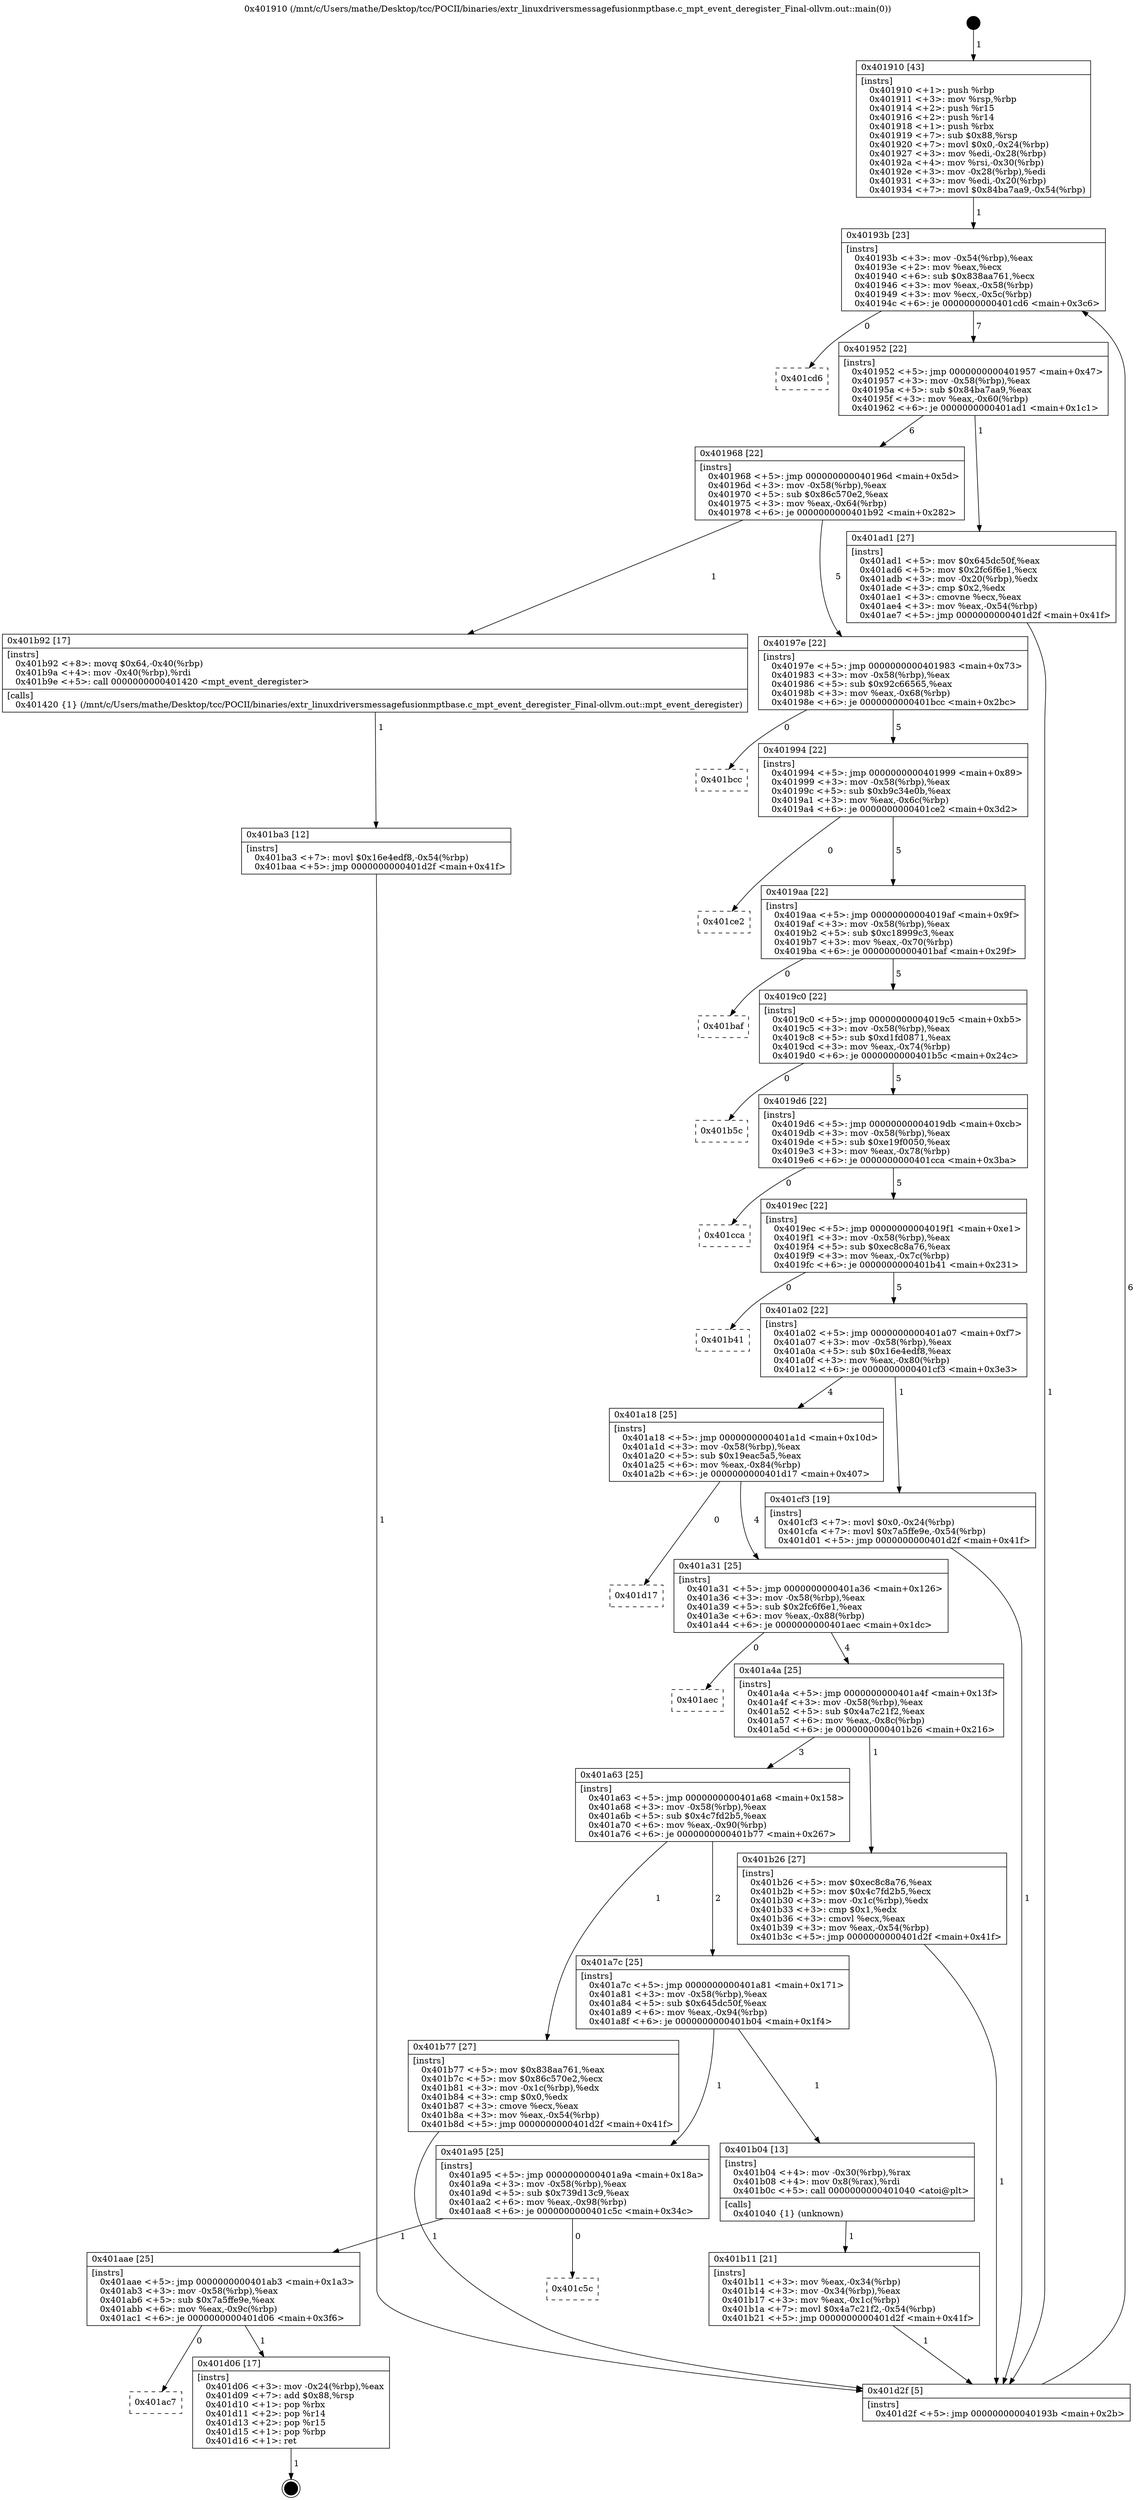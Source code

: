 digraph "0x401910" {
  label = "0x401910 (/mnt/c/Users/mathe/Desktop/tcc/POCII/binaries/extr_linuxdriversmessagefusionmptbase.c_mpt_event_deregister_Final-ollvm.out::main(0))"
  labelloc = "t"
  node[shape=record]

  Entry [label="",width=0.3,height=0.3,shape=circle,fillcolor=black,style=filled]
  "0x40193b" [label="{
     0x40193b [23]\l
     | [instrs]\l
     &nbsp;&nbsp;0x40193b \<+3\>: mov -0x54(%rbp),%eax\l
     &nbsp;&nbsp;0x40193e \<+2\>: mov %eax,%ecx\l
     &nbsp;&nbsp;0x401940 \<+6\>: sub $0x838aa761,%ecx\l
     &nbsp;&nbsp;0x401946 \<+3\>: mov %eax,-0x58(%rbp)\l
     &nbsp;&nbsp;0x401949 \<+3\>: mov %ecx,-0x5c(%rbp)\l
     &nbsp;&nbsp;0x40194c \<+6\>: je 0000000000401cd6 \<main+0x3c6\>\l
  }"]
  "0x401cd6" [label="{
     0x401cd6\l
  }", style=dashed]
  "0x401952" [label="{
     0x401952 [22]\l
     | [instrs]\l
     &nbsp;&nbsp;0x401952 \<+5\>: jmp 0000000000401957 \<main+0x47\>\l
     &nbsp;&nbsp;0x401957 \<+3\>: mov -0x58(%rbp),%eax\l
     &nbsp;&nbsp;0x40195a \<+5\>: sub $0x84ba7aa9,%eax\l
     &nbsp;&nbsp;0x40195f \<+3\>: mov %eax,-0x60(%rbp)\l
     &nbsp;&nbsp;0x401962 \<+6\>: je 0000000000401ad1 \<main+0x1c1\>\l
  }"]
  Exit [label="",width=0.3,height=0.3,shape=circle,fillcolor=black,style=filled,peripheries=2]
  "0x401ad1" [label="{
     0x401ad1 [27]\l
     | [instrs]\l
     &nbsp;&nbsp;0x401ad1 \<+5\>: mov $0x645dc50f,%eax\l
     &nbsp;&nbsp;0x401ad6 \<+5\>: mov $0x2fc6f6e1,%ecx\l
     &nbsp;&nbsp;0x401adb \<+3\>: mov -0x20(%rbp),%edx\l
     &nbsp;&nbsp;0x401ade \<+3\>: cmp $0x2,%edx\l
     &nbsp;&nbsp;0x401ae1 \<+3\>: cmovne %ecx,%eax\l
     &nbsp;&nbsp;0x401ae4 \<+3\>: mov %eax,-0x54(%rbp)\l
     &nbsp;&nbsp;0x401ae7 \<+5\>: jmp 0000000000401d2f \<main+0x41f\>\l
  }"]
  "0x401968" [label="{
     0x401968 [22]\l
     | [instrs]\l
     &nbsp;&nbsp;0x401968 \<+5\>: jmp 000000000040196d \<main+0x5d\>\l
     &nbsp;&nbsp;0x40196d \<+3\>: mov -0x58(%rbp),%eax\l
     &nbsp;&nbsp;0x401970 \<+5\>: sub $0x86c570e2,%eax\l
     &nbsp;&nbsp;0x401975 \<+3\>: mov %eax,-0x64(%rbp)\l
     &nbsp;&nbsp;0x401978 \<+6\>: je 0000000000401b92 \<main+0x282\>\l
  }"]
  "0x401d2f" [label="{
     0x401d2f [5]\l
     | [instrs]\l
     &nbsp;&nbsp;0x401d2f \<+5\>: jmp 000000000040193b \<main+0x2b\>\l
  }"]
  "0x401910" [label="{
     0x401910 [43]\l
     | [instrs]\l
     &nbsp;&nbsp;0x401910 \<+1\>: push %rbp\l
     &nbsp;&nbsp;0x401911 \<+3\>: mov %rsp,%rbp\l
     &nbsp;&nbsp;0x401914 \<+2\>: push %r15\l
     &nbsp;&nbsp;0x401916 \<+2\>: push %r14\l
     &nbsp;&nbsp;0x401918 \<+1\>: push %rbx\l
     &nbsp;&nbsp;0x401919 \<+7\>: sub $0x88,%rsp\l
     &nbsp;&nbsp;0x401920 \<+7\>: movl $0x0,-0x24(%rbp)\l
     &nbsp;&nbsp;0x401927 \<+3\>: mov %edi,-0x28(%rbp)\l
     &nbsp;&nbsp;0x40192a \<+4\>: mov %rsi,-0x30(%rbp)\l
     &nbsp;&nbsp;0x40192e \<+3\>: mov -0x28(%rbp),%edi\l
     &nbsp;&nbsp;0x401931 \<+3\>: mov %edi,-0x20(%rbp)\l
     &nbsp;&nbsp;0x401934 \<+7\>: movl $0x84ba7aa9,-0x54(%rbp)\l
  }"]
  "0x401ac7" [label="{
     0x401ac7\l
  }", style=dashed]
  "0x401b92" [label="{
     0x401b92 [17]\l
     | [instrs]\l
     &nbsp;&nbsp;0x401b92 \<+8\>: movq $0x64,-0x40(%rbp)\l
     &nbsp;&nbsp;0x401b9a \<+4\>: mov -0x40(%rbp),%rdi\l
     &nbsp;&nbsp;0x401b9e \<+5\>: call 0000000000401420 \<mpt_event_deregister\>\l
     | [calls]\l
     &nbsp;&nbsp;0x401420 \{1\} (/mnt/c/Users/mathe/Desktop/tcc/POCII/binaries/extr_linuxdriversmessagefusionmptbase.c_mpt_event_deregister_Final-ollvm.out::mpt_event_deregister)\l
  }"]
  "0x40197e" [label="{
     0x40197e [22]\l
     | [instrs]\l
     &nbsp;&nbsp;0x40197e \<+5\>: jmp 0000000000401983 \<main+0x73\>\l
     &nbsp;&nbsp;0x401983 \<+3\>: mov -0x58(%rbp),%eax\l
     &nbsp;&nbsp;0x401986 \<+5\>: sub $0x92c66565,%eax\l
     &nbsp;&nbsp;0x40198b \<+3\>: mov %eax,-0x68(%rbp)\l
     &nbsp;&nbsp;0x40198e \<+6\>: je 0000000000401bcc \<main+0x2bc\>\l
  }"]
  "0x401d06" [label="{
     0x401d06 [17]\l
     | [instrs]\l
     &nbsp;&nbsp;0x401d06 \<+3\>: mov -0x24(%rbp),%eax\l
     &nbsp;&nbsp;0x401d09 \<+7\>: add $0x88,%rsp\l
     &nbsp;&nbsp;0x401d10 \<+1\>: pop %rbx\l
     &nbsp;&nbsp;0x401d11 \<+2\>: pop %r14\l
     &nbsp;&nbsp;0x401d13 \<+2\>: pop %r15\l
     &nbsp;&nbsp;0x401d15 \<+1\>: pop %rbp\l
     &nbsp;&nbsp;0x401d16 \<+1\>: ret\l
  }"]
  "0x401bcc" [label="{
     0x401bcc\l
  }", style=dashed]
  "0x401994" [label="{
     0x401994 [22]\l
     | [instrs]\l
     &nbsp;&nbsp;0x401994 \<+5\>: jmp 0000000000401999 \<main+0x89\>\l
     &nbsp;&nbsp;0x401999 \<+3\>: mov -0x58(%rbp),%eax\l
     &nbsp;&nbsp;0x40199c \<+5\>: sub $0xb9c34e0b,%eax\l
     &nbsp;&nbsp;0x4019a1 \<+3\>: mov %eax,-0x6c(%rbp)\l
     &nbsp;&nbsp;0x4019a4 \<+6\>: je 0000000000401ce2 \<main+0x3d2\>\l
  }"]
  "0x401aae" [label="{
     0x401aae [25]\l
     | [instrs]\l
     &nbsp;&nbsp;0x401aae \<+5\>: jmp 0000000000401ab3 \<main+0x1a3\>\l
     &nbsp;&nbsp;0x401ab3 \<+3\>: mov -0x58(%rbp),%eax\l
     &nbsp;&nbsp;0x401ab6 \<+5\>: sub $0x7a5ffe9e,%eax\l
     &nbsp;&nbsp;0x401abb \<+6\>: mov %eax,-0x9c(%rbp)\l
     &nbsp;&nbsp;0x401ac1 \<+6\>: je 0000000000401d06 \<main+0x3f6\>\l
  }"]
  "0x401ce2" [label="{
     0x401ce2\l
  }", style=dashed]
  "0x4019aa" [label="{
     0x4019aa [22]\l
     | [instrs]\l
     &nbsp;&nbsp;0x4019aa \<+5\>: jmp 00000000004019af \<main+0x9f\>\l
     &nbsp;&nbsp;0x4019af \<+3\>: mov -0x58(%rbp),%eax\l
     &nbsp;&nbsp;0x4019b2 \<+5\>: sub $0xc18999c3,%eax\l
     &nbsp;&nbsp;0x4019b7 \<+3\>: mov %eax,-0x70(%rbp)\l
     &nbsp;&nbsp;0x4019ba \<+6\>: je 0000000000401baf \<main+0x29f\>\l
  }"]
  "0x401c5c" [label="{
     0x401c5c\l
  }", style=dashed]
  "0x401baf" [label="{
     0x401baf\l
  }", style=dashed]
  "0x4019c0" [label="{
     0x4019c0 [22]\l
     | [instrs]\l
     &nbsp;&nbsp;0x4019c0 \<+5\>: jmp 00000000004019c5 \<main+0xb5\>\l
     &nbsp;&nbsp;0x4019c5 \<+3\>: mov -0x58(%rbp),%eax\l
     &nbsp;&nbsp;0x4019c8 \<+5\>: sub $0xd1fd0871,%eax\l
     &nbsp;&nbsp;0x4019cd \<+3\>: mov %eax,-0x74(%rbp)\l
     &nbsp;&nbsp;0x4019d0 \<+6\>: je 0000000000401b5c \<main+0x24c\>\l
  }"]
  "0x401ba3" [label="{
     0x401ba3 [12]\l
     | [instrs]\l
     &nbsp;&nbsp;0x401ba3 \<+7\>: movl $0x16e4edf8,-0x54(%rbp)\l
     &nbsp;&nbsp;0x401baa \<+5\>: jmp 0000000000401d2f \<main+0x41f\>\l
  }"]
  "0x401b5c" [label="{
     0x401b5c\l
  }", style=dashed]
  "0x4019d6" [label="{
     0x4019d6 [22]\l
     | [instrs]\l
     &nbsp;&nbsp;0x4019d6 \<+5\>: jmp 00000000004019db \<main+0xcb\>\l
     &nbsp;&nbsp;0x4019db \<+3\>: mov -0x58(%rbp),%eax\l
     &nbsp;&nbsp;0x4019de \<+5\>: sub $0xe19f0050,%eax\l
     &nbsp;&nbsp;0x4019e3 \<+3\>: mov %eax,-0x78(%rbp)\l
     &nbsp;&nbsp;0x4019e6 \<+6\>: je 0000000000401cca \<main+0x3ba\>\l
  }"]
  "0x401b11" [label="{
     0x401b11 [21]\l
     | [instrs]\l
     &nbsp;&nbsp;0x401b11 \<+3\>: mov %eax,-0x34(%rbp)\l
     &nbsp;&nbsp;0x401b14 \<+3\>: mov -0x34(%rbp),%eax\l
     &nbsp;&nbsp;0x401b17 \<+3\>: mov %eax,-0x1c(%rbp)\l
     &nbsp;&nbsp;0x401b1a \<+7\>: movl $0x4a7c21f2,-0x54(%rbp)\l
     &nbsp;&nbsp;0x401b21 \<+5\>: jmp 0000000000401d2f \<main+0x41f\>\l
  }"]
  "0x401cca" [label="{
     0x401cca\l
  }", style=dashed]
  "0x4019ec" [label="{
     0x4019ec [22]\l
     | [instrs]\l
     &nbsp;&nbsp;0x4019ec \<+5\>: jmp 00000000004019f1 \<main+0xe1\>\l
     &nbsp;&nbsp;0x4019f1 \<+3\>: mov -0x58(%rbp),%eax\l
     &nbsp;&nbsp;0x4019f4 \<+5\>: sub $0xec8c8a76,%eax\l
     &nbsp;&nbsp;0x4019f9 \<+3\>: mov %eax,-0x7c(%rbp)\l
     &nbsp;&nbsp;0x4019fc \<+6\>: je 0000000000401b41 \<main+0x231\>\l
  }"]
  "0x401a95" [label="{
     0x401a95 [25]\l
     | [instrs]\l
     &nbsp;&nbsp;0x401a95 \<+5\>: jmp 0000000000401a9a \<main+0x18a\>\l
     &nbsp;&nbsp;0x401a9a \<+3\>: mov -0x58(%rbp),%eax\l
     &nbsp;&nbsp;0x401a9d \<+5\>: sub $0x739d13c9,%eax\l
     &nbsp;&nbsp;0x401aa2 \<+6\>: mov %eax,-0x98(%rbp)\l
     &nbsp;&nbsp;0x401aa8 \<+6\>: je 0000000000401c5c \<main+0x34c\>\l
  }"]
  "0x401b41" [label="{
     0x401b41\l
  }", style=dashed]
  "0x401a02" [label="{
     0x401a02 [22]\l
     | [instrs]\l
     &nbsp;&nbsp;0x401a02 \<+5\>: jmp 0000000000401a07 \<main+0xf7\>\l
     &nbsp;&nbsp;0x401a07 \<+3\>: mov -0x58(%rbp),%eax\l
     &nbsp;&nbsp;0x401a0a \<+5\>: sub $0x16e4edf8,%eax\l
     &nbsp;&nbsp;0x401a0f \<+3\>: mov %eax,-0x80(%rbp)\l
     &nbsp;&nbsp;0x401a12 \<+6\>: je 0000000000401cf3 \<main+0x3e3\>\l
  }"]
  "0x401b04" [label="{
     0x401b04 [13]\l
     | [instrs]\l
     &nbsp;&nbsp;0x401b04 \<+4\>: mov -0x30(%rbp),%rax\l
     &nbsp;&nbsp;0x401b08 \<+4\>: mov 0x8(%rax),%rdi\l
     &nbsp;&nbsp;0x401b0c \<+5\>: call 0000000000401040 \<atoi@plt\>\l
     | [calls]\l
     &nbsp;&nbsp;0x401040 \{1\} (unknown)\l
  }"]
  "0x401cf3" [label="{
     0x401cf3 [19]\l
     | [instrs]\l
     &nbsp;&nbsp;0x401cf3 \<+7\>: movl $0x0,-0x24(%rbp)\l
     &nbsp;&nbsp;0x401cfa \<+7\>: movl $0x7a5ffe9e,-0x54(%rbp)\l
     &nbsp;&nbsp;0x401d01 \<+5\>: jmp 0000000000401d2f \<main+0x41f\>\l
  }"]
  "0x401a18" [label="{
     0x401a18 [25]\l
     | [instrs]\l
     &nbsp;&nbsp;0x401a18 \<+5\>: jmp 0000000000401a1d \<main+0x10d\>\l
     &nbsp;&nbsp;0x401a1d \<+3\>: mov -0x58(%rbp),%eax\l
     &nbsp;&nbsp;0x401a20 \<+5\>: sub $0x19eac5a5,%eax\l
     &nbsp;&nbsp;0x401a25 \<+6\>: mov %eax,-0x84(%rbp)\l
     &nbsp;&nbsp;0x401a2b \<+6\>: je 0000000000401d17 \<main+0x407\>\l
  }"]
  "0x401a7c" [label="{
     0x401a7c [25]\l
     | [instrs]\l
     &nbsp;&nbsp;0x401a7c \<+5\>: jmp 0000000000401a81 \<main+0x171\>\l
     &nbsp;&nbsp;0x401a81 \<+3\>: mov -0x58(%rbp),%eax\l
     &nbsp;&nbsp;0x401a84 \<+5\>: sub $0x645dc50f,%eax\l
     &nbsp;&nbsp;0x401a89 \<+6\>: mov %eax,-0x94(%rbp)\l
     &nbsp;&nbsp;0x401a8f \<+6\>: je 0000000000401b04 \<main+0x1f4\>\l
  }"]
  "0x401d17" [label="{
     0x401d17\l
  }", style=dashed]
  "0x401a31" [label="{
     0x401a31 [25]\l
     | [instrs]\l
     &nbsp;&nbsp;0x401a31 \<+5\>: jmp 0000000000401a36 \<main+0x126\>\l
     &nbsp;&nbsp;0x401a36 \<+3\>: mov -0x58(%rbp),%eax\l
     &nbsp;&nbsp;0x401a39 \<+5\>: sub $0x2fc6f6e1,%eax\l
     &nbsp;&nbsp;0x401a3e \<+6\>: mov %eax,-0x88(%rbp)\l
     &nbsp;&nbsp;0x401a44 \<+6\>: je 0000000000401aec \<main+0x1dc\>\l
  }"]
  "0x401b77" [label="{
     0x401b77 [27]\l
     | [instrs]\l
     &nbsp;&nbsp;0x401b77 \<+5\>: mov $0x838aa761,%eax\l
     &nbsp;&nbsp;0x401b7c \<+5\>: mov $0x86c570e2,%ecx\l
     &nbsp;&nbsp;0x401b81 \<+3\>: mov -0x1c(%rbp),%edx\l
     &nbsp;&nbsp;0x401b84 \<+3\>: cmp $0x0,%edx\l
     &nbsp;&nbsp;0x401b87 \<+3\>: cmove %ecx,%eax\l
     &nbsp;&nbsp;0x401b8a \<+3\>: mov %eax,-0x54(%rbp)\l
     &nbsp;&nbsp;0x401b8d \<+5\>: jmp 0000000000401d2f \<main+0x41f\>\l
  }"]
  "0x401aec" [label="{
     0x401aec\l
  }", style=dashed]
  "0x401a4a" [label="{
     0x401a4a [25]\l
     | [instrs]\l
     &nbsp;&nbsp;0x401a4a \<+5\>: jmp 0000000000401a4f \<main+0x13f\>\l
     &nbsp;&nbsp;0x401a4f \<+3\>: mov -0x58(%rbp),%eax\l
     &nbsp;&nbsp;0x401a52 \<+5\>: sub $0x4a7c21f2,%eax\l
     &nbsp;&nbsp;0x401a57 \<+6\>: mov %eax,-0x8c(%rbp)\l
     &nbsp;&nbsp;0x401a5d \<+6\>: je 0000000000401b26 \<main+0x216\>\l
  }"]
  "0x401a63" [label="{
     0x401a63 [25]\l
     | [instrs]\l
     &nbsp;&nbsp;0x401a63 \<+5\>: jmp 0000000000401a68 \<main+0x158\>\l
     &nbsp;&nbsp;0x401a68 \<+3\>: mov -0x58(%rbp),%eax\l
     &nbsp;&nbsp;0x401a6b \<+5\>: sub $0x4c7fd2b5,%eax\l
     &nbsp;&nbsp;0x401a70 \<+6\>: mov %eax,-0x90(%rbp)\l
     &nbsp;&nbsp;0x401a76 \<+6\>: je 0000000000401b77 \<main+0x267\>\l
  }"]
  "0x401b26" [label="{
     0x401b26 [27]\l
     | [instrs]\l
     &nbsp;&nbsp;0x401b26 \<+5\>: mov $0xec8c8a76,%eax\l
     &nbsp;&nbsp;0x401b2b \<+5\>: mov $0x4c7fd2b5,%ecx\l
     &nbsp;&nbsp;0x401b30 \<+3\>: mov -0x1c(%rbp),%edx\l
     &nbsp;&nbsp;0x401b33 \<+3\>: cmp $0x1,%edx\l
     &nbsp;&nbsp;0x401b36 \<+3\>: cmovl %ecx,%eax\l
     &nbsp;&nbsp;0x401b39 \<+3\>: mov %eax,-0x54(%rbp)\l
     &nbsp;&nbsp;0x401b3c \<+5\>: jmp 0000000000401d2f \<main+0x41f\>\l
  }"]
  Entry -> "0x401910" [label=" 1"]
  "0x40193b" -> "0x401cd6" [label=" 0"]
  "0x40193b" -> "0x401952" [label=" 7"]
  "0x401d06" -> Exit [label=" 1"]
  "0x401952" -> "0x401ad1" [label=" 1"]
  "0x401952" -> "0x401968" [label=" 6"]
  "0x401ad1" -> "0x401d2f" [label=" 1"]
  "0x401910" -> "0x40193b" [label=" 1"]
  "0x401d2f" -> "0x40193b" [label=" 6"]
  "0x401aae" -> "0x401ac7" [label=" 0"]
  "0x401968" -> "0x401b92" [label=" 1"]
  "0x401968" -> "0x40197e" [label=" 5"]
  "0x401aae" -> "0x401d06" [label=" 1"]
  "0x40197e" -> "0x401bcc" [label=" 0"]
  "0x40197e" -> "0x401994" [label=" 5"]
  "0x401a95" -> "0x401aae" [label=" 1"]
  "0x401994" -> "0x401ce2" [label=" 0"]
  "0x401994" -> "0x4019aa" [label=" 5"]
  "0x401a95" -> "0x401c5c" [label=" 0"]
  "0x4019aa" -> "0x401baf" [label=" 0"]
  "0x4019aa" -> "0x4019c0" [label=" 5"]
  "0x401cf3" -> "0x401d2f" [label=" 1"]
  "0x4019c0" -> "0x401b5c" [label=" 0"]
  "0x4019c0" -> "0x4019d6" [label=" 5"]
  "0x401ba3" -> "0x401d2f" [label=" 1"]
  "0x4019d6" -> "0x401cca" [label=" 0"]
  "0x4019d6" -> "0x4019ec" [label=" 5"]
  "0x401b92" -> "0x401ba3" [label=" 1"]
  "0x4019ec" -> "0x401b41" [label=" 0"]
  "0x4019ec" -> "0x401a02" [label=" 5"]
  "0x401b77" -> "0x401d2f" [label=" 1"]
  "0x401a02" -> "0x401cf3" [label=" 1"]
  "0x401a02" -> "0x401a18" [label=" 4"]
  "0x401b26" -> "0x401d2f" [label=" 1"]
  "0x401a18" -> "0x401d17" [label=" 0"]
  "0x401a18" -> "0x401a31" [label=" 4"]
  "0x401b04" -> "0x401b11" [label=" 1"]
  "0x401a31" -> "0x401aec" [label=" 0"]
  "0x401a31" -> "0x401a4a" [label=" 4"]
  "0x401a7c" -> "0x401a95" [label=" 1"]
  "0x401a4a" -> "0x401b26" [label=" 1"]
  "0x401a4a" -> "0x401a63" [label=" 3"]
  "0x401a7c" -> "0x401b04" [label=" 1"]
  "0x401a63" -> "0x401b77" [label=" 1"]
  "0x401a63" -> "0x401a7c" [label=" 2"]
  "0x401b11" -> "0x401d2f" [label=" 1"]
}
